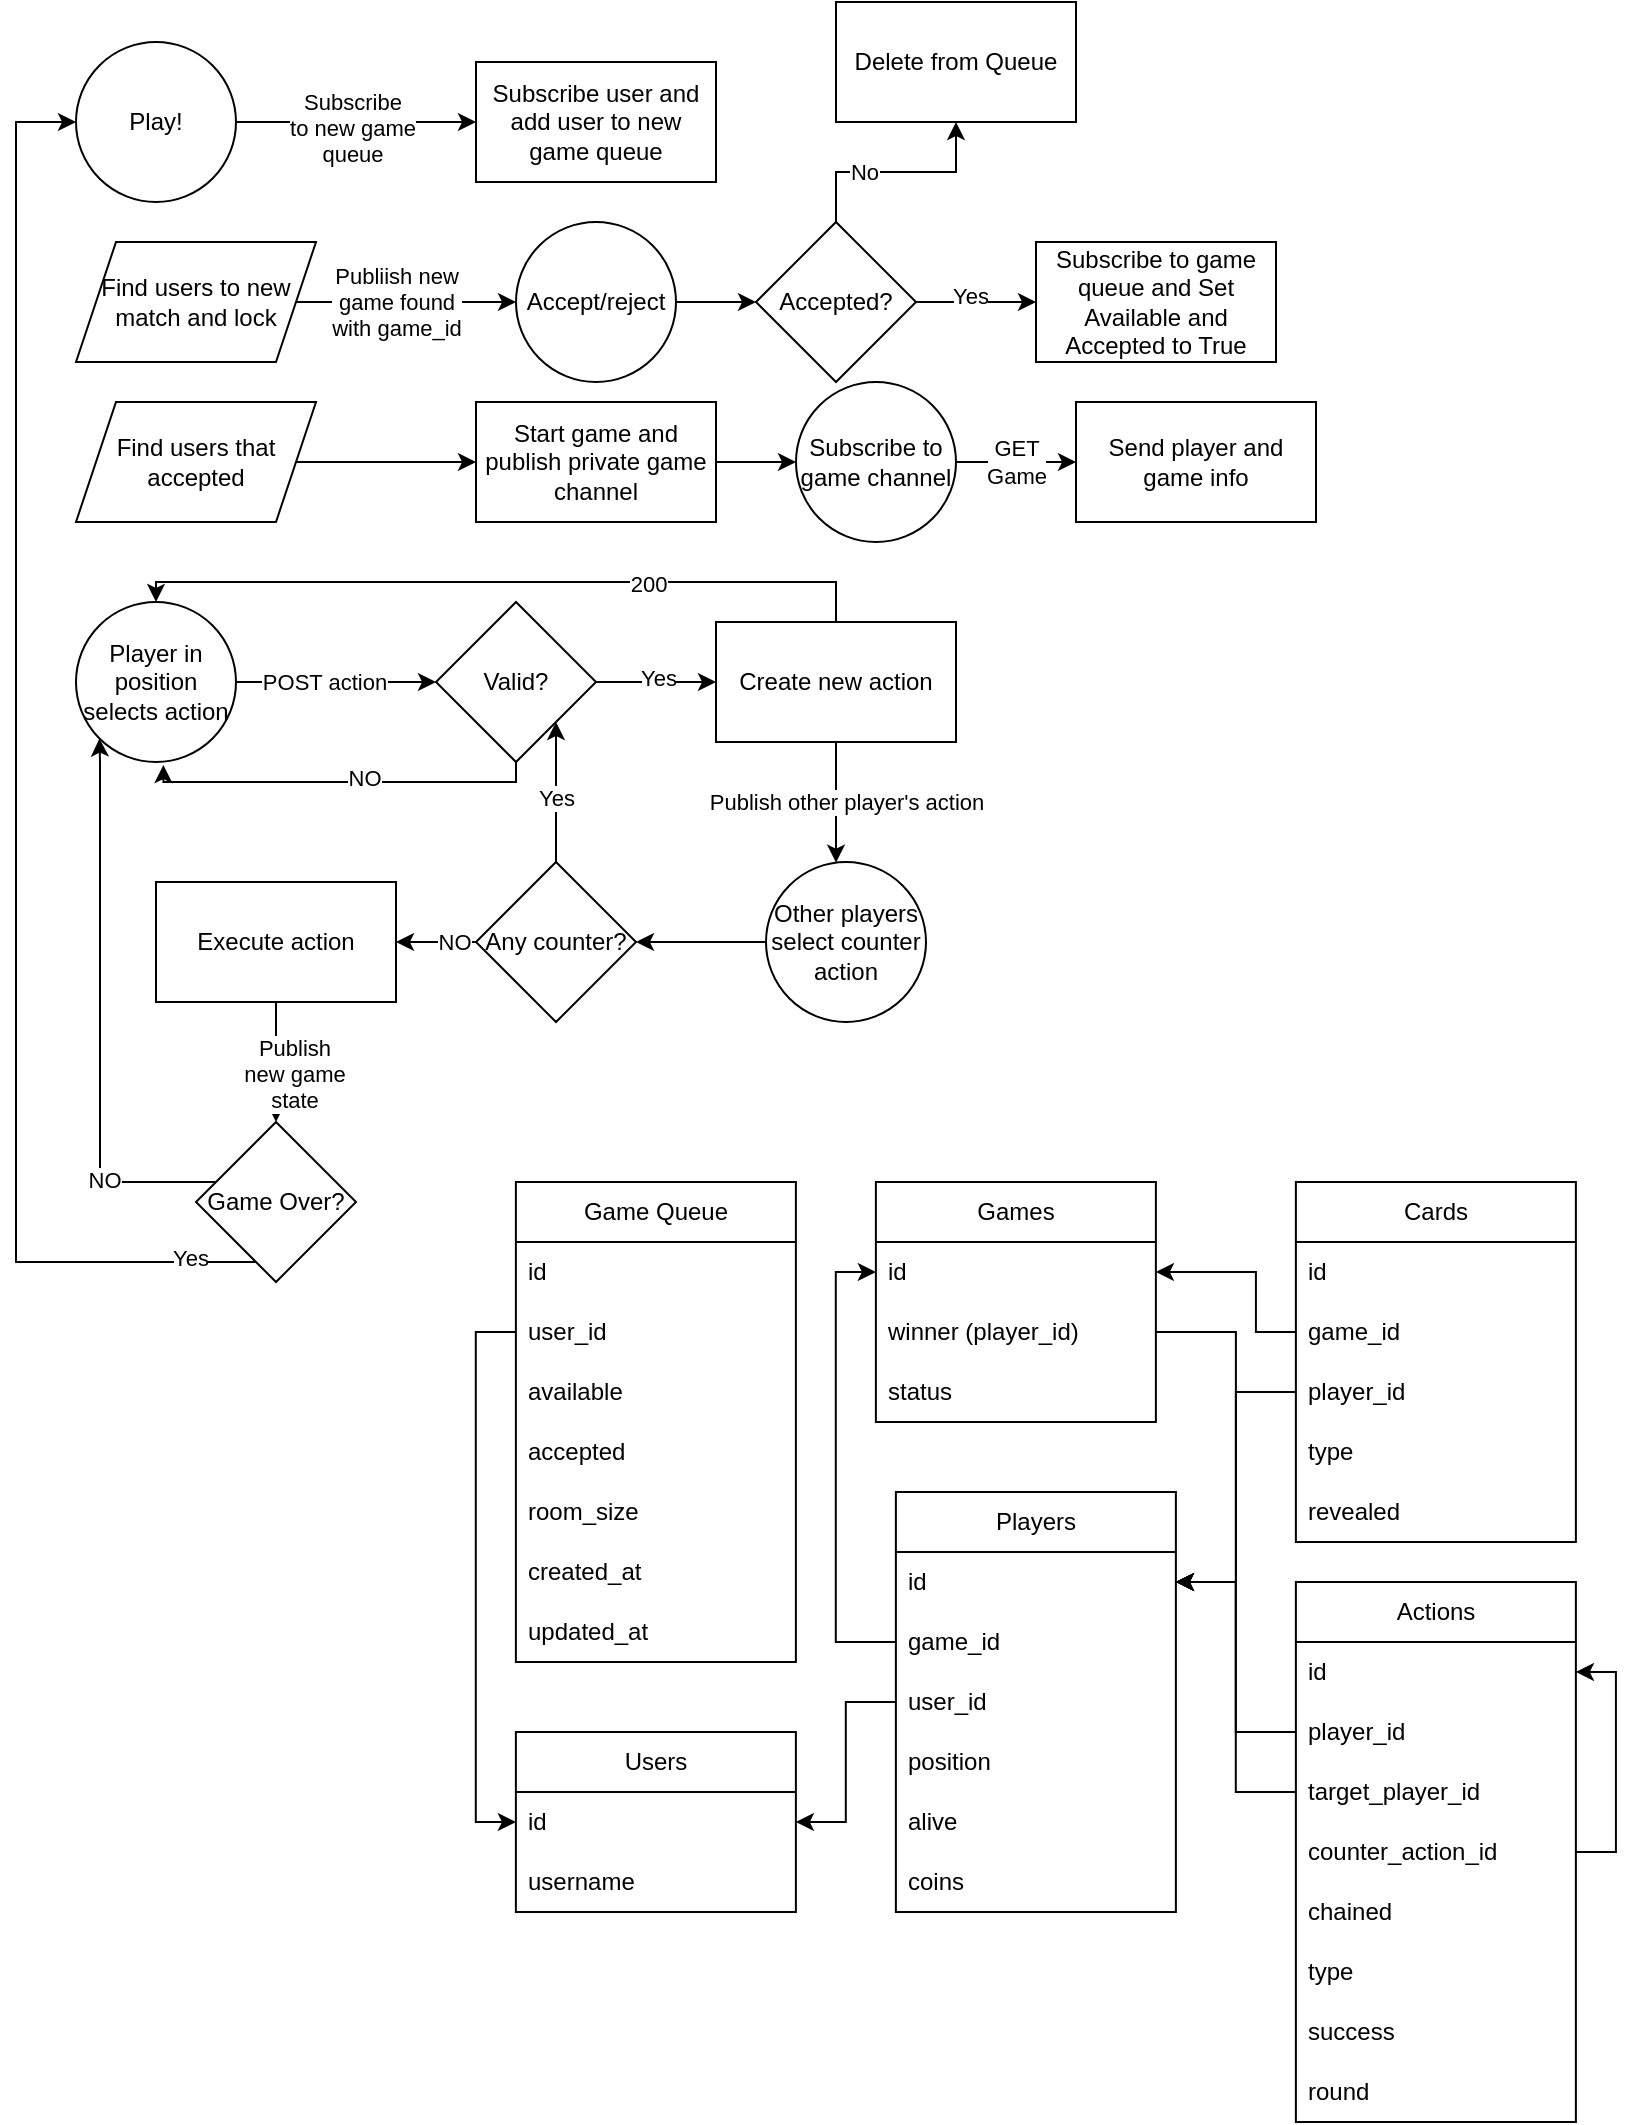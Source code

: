 <mxfile version="22.1.18" type="device">
  <diagram name="Page-1" id="fCN1hmd1idXeraV1BzVK">
    <mxGraphModel dx="989" dy="532" grid="1" gridSize="10" guides="1" tooltips="1" connect="1" arrows="1" fold="1" page="1" pageScale="1" pageWidth="850" pageHeight="1100" math="0" shadow="0">
      <root>
        <mxCell id="0" />
        <mxCell id="1" parent="0" />
        <mxCell id="EOnFB-ccV8KMYcNiq3IO-3" value="" style="edgeStyle=orthogonalEdgeStyle;rounded=0;orthogonalLoop=1;jettySize=auto;html=1;" edge="1" parent="1" source="EOnFB-ccV8KMYcNiq3IO-1" target="EOnFB-ccV8KMYcNiq3IO-2">
          <mxGeometry relative="1" as="geometry" />
        </mxCell>
        <mxCell id="EOnFB-ccV8KMYcNiq3IO-5" value="Subscribe&lt;br&gt;to new game&lt;br&gt;queue" style="edgeLabel;html=1;align=center;verticalAlign=middle;resizable=0;points=[];" vertex="1" connectable="0" parent="EOnFB-ccV8KMYcNiq3IO-3">
          <mxGeometry x="-0.033" y="-3" relative="1" as="geometry">
            <mxPoint as="offset" />
          </mxGeometry>
        </mxCell>
        <mxCell id="EOnFB-ccV8KMYcNiq3IO-1" value="Play!" style="ellipse;whiteSpace=wrap;html=1;aspect=fixed;" vertex="1" parent="1">
          <mxGeometry x="40" y="40" width="80" height="80" as="geometry" />
        </mxCell>
        <mxCell id="EOnFB-ccV8KMYcNiq3IO-2" value="Subscribe user and add user to new game queue" style="whiteSpace=wrap;html=1;" vertex="1" parent="1">
          <mxGeometry x="240" y="50" width="120" height="60" as="geometry" />
        </mxCell>
        <mxCell id="EOnFB-ccV8KMYcNiq3IO-69" value="" style="edgeStyle=orthogonalEdgeStyle;rounded=0;orthogonalLoop=1;jettySize=auto;html=1;" edge="1" parent="1" source="EOnFB-ccV8KMYcNiq3IO-6" target="EOnFB-ccV8KMYcNiq3IO-68">
          <mxGeometry relative="1" as="geometry" />
        </mxCell>
        <mxCell id="EOnFB-ccV8KMYcNiq3IO-70" value="Publiish new&lt;br&gt;game found&lt;br&gt;with game_id" style="edgeLabel;html=1;align=center;verticalAlign=middle;resizable=0;points=[];" vertex="1" connectable="0" parent="EOnFB-ccV8KMYcNiq3IO-69">
          <mxGeometry x="0.092" y="-1" relative="1" as="geometry">
            <mxPoint x="-10" y="-1" as="offset" />
          </mxGeometry>
        </mxCell>
        <mxCell id="EOnFB-ccV8KMYcNiq3IO-6" value="Find users to new match and lock" style="shape=parallelogram;perimeter=parallelogramPerimeter;whiteSpace=wrap;html=1;fixedSize=1;" vertex="1" parent="1">
          <mxGeometry x="40" y="140" width="120" height="60" as="geometry" />
        </mxCell>
        <mxCell id="EOnFB-ccV8KMYcNiq3IO-8" value="Users" style="swimlane;fontStyle=0;childLayout=stackLayout;horizontal=1;startSize=30;horizontalStack=0;resizeParent=1;resizeParentMax=0;resizeLast=0;collapsible=1;marginBottom=0;whiteSpace=wrap;html=1;" vertex="1" parent="1">
          <mxGeometry x="259.94" y="885" width="140" height="90" as="geometry" />
        </mxCell>
        <mxCell id="EOnFB-ccV8KMYcNiq3IO-9" value="id" style="text;strokeColor=none;fillColor=none;align=left;verticalAlign=middle;spacingLeft=4;spacingRight=4;overflow=hidden;points=[[0,0.5],[1,0.5]];portConstraint=eastwest;rotatable=0;whiteSpace=wrap;html=1;" vertex="1" parent="EOnFB-ccV8KMYcNiq3IO-8">
          <mxGeometry y="30" width="140" height="30" as="geometry" />
        </mxCell>
        <mxCell id="EOnFB-ccV8KMYcNiq3IO-10" value="username" style="text;strokeColor=none;fillColor=none;align=left;verticalAlign=middle;spacingLeft=4;spacingRight=4;overflow=hidden;points=[[0,0.5],[1,0.5]];portConstraint=eastwest;rotatable=0;whiteSpace=wrap;html=1;" vertex="1" parent="EOnFB-ccV8KMYcNiq3IO-8">
          <mxGeometry y="60" width="140" height="30" as="geometry" />
        </mxCell>
        <mxCell id="EOnFB-ccV8KMYcNiq3IO-14" value="Players" style="swimlane;fontStyle=0;childLayout=stackLayout;horizontal=1;startSize=30;horizontalStack=0;resizeParent=1;resizeParentMax=0;resizeLast=0;collapsible=1;marginBottom=0;whiteSpace=wrap;html=1;" vertex="1" parent="1">
          <mxGeometry x="449.94" y="765" width="140" height="210" as="geometry" />
        </mxCell>
        <mxCell id="EOnFB-ccV8KMYcNiq3IO-15" value="id" style="text;strokeColor=none;fillColor=none;align=left;verticalAlign=middle;spacingLeft=4;spacingRight=4;overflow=hidden;points=[[0,0.5],[1,0.5]];portConstraint=eastwest;rotatable=0;whiteSpace=wrap;html=1;" vertex="1" parent="EOnFB-ccV8KMYcNiq3IO-14">
          <mxGeometry y="30" width="140" height="30" as="geometry" />
        </mxCell>
        <mxCell id="EOnFB-ccV8KMYcNiq3IO-17" value="game_id" style="text;strokeColor=none;fillColor=none;align=left;verticalAlign=middle;spacingLeft=4;spacingRight=4;overflow=hidden;points=[[0,0.5],[1,0.5]];portConstraint=eastwest;rotatable=0;whiteSpace=wrap;html=1;" vertex="1" parent="EOnFB-ccV8KMYcNiq3IO-14">
          <mxGeometry y="60" width="140" height="30" as="geometry" />
        </mxCell>
        <mxCell id="EOnFB-ccV8KMYcNiq3IO-16" value="user_id" style="text;strokeColor=none;fillColor=none;align=left;verticalAlign=middle;spacingLeft=4;spacingRight=4;overflow=hidden;points=[[0,0.5],[1,0.5]];portConstraint=eastwest;rotatable=0;whiteSpace=wrap;html=1;" vertex="1" parent="EOnFB-ccV8KMYcNiq3IO-14">
          <mxGeometry y="90" width="140" height="30" as="geometry" />
        </mxCell>
        <mxCell id="EOnFB-ccV8KMYcNiq3IO-18" value="position" style="text;strokeColor=none;fillColor=none;align=left;verticalAlign=middle;spacingLeft=4;spacingRight=4;overflow=hidden;points=[[0,0.5],[1,0.5]];portConstraint=eastwest;rotatable=0;whiteSpace=wrap;html=1;" vertex="1" parent="EOnFB-ccV8KMYcNiq3IO-14">
          <mxGeometry y="120" width="140" height="30" as="geometry" />
        </mxCell>
        <mxCell id="EOnFB-ccV8KMYcNiq3IO-19" value="alive" style="text;strokeColor=none;fillColor=none;align=left;verticalAlign=middle;spacingLeft=4;spacingRight=4;overflow=hidden;points=[[0,0.5],[1,0.5]];portConstraint=eastwest;rotatable=0;whiteSpace=wrap;html=1;" vertex="1" parent="EOnFB-ccV8KMYcNiq3IO-14">
          <mxGeometry y="150" width="140" height="30" as="geometry" />
        </mxCell>
        <mxCell id="EOnFB-ccV8KMYcNiq3IO-20" value="coins" style="text;strokeColor=none;fillColor=none;align=left;verticalAlign=middle;spacingLeft=4;spacingRight=4;overflow=hidden;points=[[0,0.5],[1,0.5]];portConstraint=eastwest;rotatable=0;whiteSpace=wrap;html=1;" vertex="1" parent="EOnFB-ccV8KMYcNiq3IO-14">
          <mxGeometry y="180" width="140" height="30" as="geometry" />
        </mxCell>
        <mxCell id="EOnFB-ccV8KMYcNiq3IO-21" value="Games" style="swimlane;fontStyle=0;childLayout=stackLayout;horizontal=1;startSize=30;horizontalStack=0;resizeParent=1;resizeParentMax=0;resizeLast=0;collapsible=1;marginBottom=0;whiteSpace=wrap;html=1;" vertex="1" parent="1">
          <mxGeometry x="439.94" y="610" width="140" height="120" as="geometry" />
        </mxCell>
        <mxCell id="EOnFB-ccV8KMYcNiq3IO-22" value="id" style="text;strokeColor=none;fillColor=none;align=left;verticalAlign=middle;spacingLeft=4;spacingRight=4;overflow=hidden;points=[[0,0.5],[1,0.5]];portConstraint=eastwest;rotatable=0;whiteSpace=wrap;html=1;" vertex="1" parent="EOnFB-ccV8KMYcNiq3IO-21">
          <mxGeometry y="30" width="140" height="30" as="geometry" />
        </mxCell>
        <mxCell id="EOnFB-ccV8KMYcNiq3IO-23" value="winner (player_id)" style="text;strokeColor=none;fillColor=none;align=left;verticalAlign=middle;spacingLeft=4;spacingRight=4;overflow=hidden;points=[[0,0.5],[1,0.5]];portConstraint=eastwest;rotatable=0;whiteSpace=wrap;html=1;" vertex="1" parent="EOnFB-ccV8KMYcNiq3IO-21">
          <mxGeometry y="60" width="140" height="30" as="geometry" />
        </mxCell>
        <mxCell id="EOnFB-ccV8KMYcNiq3IO-24" value="status" style="text;strokeColor=none;fillColor=none;align=left;verticalAlign=middle;spacingLeft=4;spacingRight=4;overflow=hidden;points=[[0,0.5],[1,0.5]];portConstraint=eastwest;rotatable=0;whiteSpace=wrap;html=1;" vertex="1" parent="EOnFB-ccV8KMYcNiq3IO-21">
          <mxGeometry y="90" width="140" height="30" as="geometry" />
        </mxCell>
        <mxCell id="EOnFB-ccV8KMYcNiq3IO-29" value="Cards" style="swimlane;fontStyle=0;childLayout=stackLayout;horizontal=1;startSize=30;horizontalStack=0;resizeParent=1;resizeParentMax=0;resizeLast=0;collapsible=1;marginBottom=0;whiteSpace=wrap;html=1;" vertex="1" parent="1">
          <mxGeometry x="649.94" y="610" width="140" height="180" as="geometry" />
        </mxCell>
        <mxCell id="EOnFB-ccV8KMYcNiq3IO-30" value="id" style="text;strokeColor=none;fillColor=none;align=left;verticalAlign=middle;spacingLeft=4;spacingRight=4;overflow=hidden;points=[[0,0.5],[1,0.5]];portConstraint=eastwest;rotatable=0;whiteSpace=wrap;html=1;" vertex="1" parent="EOnFB-ccV8KMYcNiq3IO-29">
          <mxGeometry y="30" width="140" height="30" as="geometry" />
        </mxCell>
        <mxCell id="EOnFB-ccV8KMYcNiq3IO-31" value="game_id" style="text;strokeColor=none;fillColor=none;align=left;verticalAlign=middle;spacingLeft=4;spacingRight=4;overflow=hidden;points=[[0,0.5],[1,0.5]];portConstraint=eastwest;rotatable=0;whiteSpace=wrap;html=1;" vertex="1" parent="EOnFB-ccV8KMYcNiq3IO-29">
          <mxGeometry y="60" width="140" height="30" as="geometry" />
        </mxCell>
        <mxCell id="EOnFB-ccV8KMYcNiq3IO-32" value="player_id" style="text;strokeColor=none;fillColor=none;align=left;verticalAlign=middle;spacingLeft=4;spacingRight=4;overflow=hidden;points=[[0,0.5],[1,0.5]];portConstraint=eastwest;rotatable=0;whiteSpace=wrap;html=1;" vertex="1" parent="EOnFB-ccV8KMYcNiq3IO-29">
          <mxGeometry y="90" width="140" height="30" as="geometry" />
        </mxCell>
        <mxCell id="EOnFB-ccV8KMYcNiq3IO-33" value="type" style="text;strokeColor=none;fillColor=none;align=left;verticalAlign=middle;spacingLeft=4;spacingRight=4;overflow=hidden;points=[[0,0.5],[1,0.5]];portConstraint=eastwest;rotatable=0;whiteSpace=wrap;html=1;" vertex="1" parent="EOnFB-ccV8KMYcNiq3IO-29">
          <mxGeometry y="120" width="140" height="30" as="geometry" />
        </mxCell>
        <mxCell id="EOnFB-ccV8KMYcNiq3IO-34" value="revealed" style="text;strokeColor=none;fillColor=none;align=left;verticalAlign=middle;spacingLeft=4;spacingRight=4;overflow=hidden;points=[[0,0.5],[1,0.5]];portConstraint=eastwest;rotatable=0;whiteSpace=wrap;html=1;" vertex="1" parent="EOnFB-ccV8KMYcNiq3IO-29">
          <mxGeometry y="150" width="140" height="30" as="geometry" />
        </mxCell>
        <mxCell id="EOnFB-ccV8KMYcNiq3IO-39" value="Actions" style="swimlane;fontStyle=0;childLayout=stackLayout;horizontal=1;startSize=30;horizontalStack=0;resizeParent=1;resizeParentMax=0;resizeLast=0;collapsible=1;marginBottom=0;whiteSpace=wrap;html=1;" vertex="1" parent="1">
          <mxGeometry x="649.94" y="810" width="140" height="270" as="geometry" />
        </mxCell>
        <mxCell id="EOnFB-ccV8KMYcNiq3IO-40" value="id" style="text;strokeColor=none;fillColor=none;align=left;verticalAlign=middle;spacingLeft=4;spacingRight=4;overflow=hidden;points=[[0,0.5],[1,0.5]];portConstraint=eastwest;rotatable=0;whiteSpace=wrap;html=1;" vertex="1" parent="EOnFB-ccV8KMYcNiq3IO-39">
          <mxGeometry y="30" width="140" height="30" as="geometry" />
        </mxCell>
        <mxCell id="EOnFB-ccV8KMYcNiq3IO-41" value="player_id" style="text;strokeColor=none;fillColor=none;align=left;verticalAlign=middle;spacingLeft=4;spacingRight=4;overflow=hidden;points=[[0,0.5],[1,0.5]];portConstraint=eastwest;rotatable=0;whiteSpace=wrap;html=1;" vertex="1" parent="EOnFB-ccV8KMYcNiq3IO-39">
          <mxGeometry y="60" width="140" height="30" as="geometry" />
        </mxCell>
        <mxCell id="EOnFB-ccV8KMYcNiq3IO-42" value="target_player_id" style="text;strokeColor=none;fillColor=none;align=left;verticalAlign=middle;spacingLeft=4;spacingRight=4;overflow=hidden;points=[[0,0.5],[1,0.5]];portConstraint=eastwest;rotatable=0;whiteSpace=wrap;html=1;" vertex="1" parent="EOnFB-ccV8KMYcNiq3IO-39">
          <mxGeometry y="90" width="140" height="30" as="geometry" />
        </mxCell>
        <mxCell id="EOnFB-ccV8KMYcNiq3IO-110" value="counter_action_id" style="text;strokeColor=none;fillColor=none;align=left;verticalAlign=middle;spacingLeft=4;spacingRight=4;overflow=hidden;points=[[0,0.5],[1,0.5]];portConstraint=eastwest;rotatable=0;whiteSpace=wrap;html=1;" vertex="1" parent="EOnFB-ccV8KMYcNiq3IO-39">
          <mxGeometry y="120" width="140" height="30" as="geometry" />
        </mxCell>
        <mxCell id="EOnFB-ccV8KMYcNiq3IO-109" style="edgeStyle=orthogonalEdgeStyle;rounded=0;orthogonalLoop=1;jettySize=auto;html=1;entryX=1;entryY=0.5;entryDx=0;entryDy=0;exitX=1;exitY=0.5;exitDx=0;exitDy=0;" edge="1" parent="EOnFB-ccV8KMYcNiq3IO-39" source="EOnFB-ccV8KMYcNiq3IO-110" target="EOnFB-ccV8KMYcNiq3IO-40">
          <mxGeometry relative="1" as="geometry">
            <Array as="points">
              <mxPoint x="160" y="135" />
              <mxPoint x="160" y="45" />
            </Array>
          </mxGeometry>
        </mxCell>
        <mxCell id="EOnFB-ccV8KMYcNiq3IO-108" value="chained" style="text;strokeColor=none;fillColor=none;align=left;verticalAlign=middle;spacingLeft=4;spacingRight=4;overflow=hidden;points=[[0,0.5],[1,0.5]];portConstraint=eastwest;rotatable=0;whiteSpace=wrap;html=1;" vertex="1" parent="EOnFB-ccV8KMYcNiq3IO-39">
          <mxGeometry y="150" width="140" height="30" as="geometry" />
        </mxCell>
        <mxCell id="EOnFB-ccV8KMYcNiq3IO-43" value="type" style="text;strokeColor=none;fillColor=none;align=left;verticalAlign=middle;spacingLeft=4;spacingRight=4;overflow=hidden;points=[[0,0.5],[1,0.5]];portConstraint=eastwest;rotatable=0;whiteSpace=wrap;html=1;" vertex="1" parent="EOnFB-ccV8KMYcNiq3IO-39">
          <mxGeometry y="180" width="140" height="30" as="geometry" />
        </mxCell>
        <mxCell id="EOnFB-ccV8KMYcNiq3IO-44" value="success" style="text;strokeColor=none;fillColor=none;align=left;verticalAlign=middle;spacingLeft=4;spacingRight=4;overflow=hidden;points=[[0,0.5],[1,0.5]];portConstraint=eastwest;rotatable=0;whiteSpace=wrap;html=1;" vertex="1" parent="EOnFB-ccV8KMYcNiq3IO-39">
          <mxGeometry y="210" width="140" height="30" as="geometry" />
        </mxCell>
        <mxCell id="EOnFB-ccV8KMYcNiq3IO-140" value="round" style="text;strokeColor=none;fillColor=none;align=left;verticalAlign=middle;spacingLeft=4;spacingRight=4;overflow=hidden;points=[[0,0.5],[1,0.5]];portConstraint=eastwest;rotatable=0;whiteSpace=wrap;html=1;" vertex="1" parent="EOnFB-ccV8KMYcNiq3IO-39">
          <mxGeometry y="240" width="140" height="30" as="geometry" />
        </mxCell>
        <mxCell id="EOnFB-ccV8KMYcNiq3IO-47" style="edgeStyle=orthogonalEdgeStyle;rounded=0;orthogonalLoop=1;jettySize=auto;html=1;entryX=1;entryY=0.5;entryDx=0;entryDy=0;exitX=0;exitY=0.5;exitDx=0;exitDy=0;" edge="1" parent="1" source="EOnFB-ccV8KMYcNiq3IO-31" target="EOnFB-ccV8KMYcNiq3IO-22">
          <mxGeometry relative="1" as="geometry">
            <Array as="points">
              <mxPoint x="629.94" y="685" />
              <mxPoint x="629.94" y="655" />
            </Array>
          </mxGeometry>
        </mxCell>
        <mxCell id="EOnFB-ccV8KMYcNiq3IO-48" style="edgeStyle=orthogonalEdgeStyle;rounded=0;orthogonalLoop=1;jettySize=auto;html=1;entryX=1;entryY=0.5;entryDx=0;entryDy=0;" edge="1" parent="1" source="EOnFB-ccV8KMYcNiq3IO-16" target="EOnFB-ccV8KMYcNiq3IO-9">
          <mxGeometry relative="1" as="geometry" />
        </mxCell>
        <mxCell id="EOnFB-ccV8KMYcNiq3IO-52" style="edgeStyle=orthogonalEdgeStyle;rounded=0;orthogonalLoop=1;jettySize=auto;html=1;entryX=1;entryY=0.5;entryDx=0;entryDy=0;" edge="1" parent="1" source="EOnFB-ccV8KMYcNiq3IO-23" target="EOnFB-ccV8KMYcNiq3IO-15">
          <mxGeometry relative="1" as="geometry">
            <Array as="points">
              <mxPoint x="619.94" y="685" />
              <mxPoint x="619.94" y="810" />
            </Array>
          </mxGeometry>
        </mxCell>
        <mxCell id="EOnFB-ccV8KMYcNiq3IO-53" style="edgeStyle=orthogonalEdgeStyle;rounded=0;orthogonalLoop=1;jettySize=auto;html=1;entryX=1;entryY=0.5;entryDx=0;entryDy=0;" edge="1" parent="1" source="EOnFB-ccV8KMYcNiq3IO-32" target="EOnFB-ccV8KMYcNiq3IO-15">
          <mxGeometry relative="1" as="geometry">
            <Array as="points">
              <mxPoint x="619.94" y="715" />
              <mxPoint x="619.94" y="810" />
            </Array>
          </mxGeometry>
        </mxCell>
        <mxCell id="EOnFB-ccV8KMYcNiq3IO-54" style="edgeStyle=orthogonalEdgeStyle;rounded=0;orthogonalLoop=1;jettySize=auto;html=1;entryX=1;entryY=0.5;entryDx=0;entryDy=0;" edge="1" parent="1" source="EOnFB-ccV8KMYcNiq3IO-41" target="EOnFB-ccV8KMYcNiq3IO-15">
          <mxGeometry relative="1" as="geometry" />
        </mxCell>
        <mxCell id="EOnFB-ccV8KMYcNiq3IO-55" style="edgeStyle=orthogonalEdgeStyle;rounded=0;orthogonalLoop=1;jettySize=auto;html=1;entryX=1;entryY=0.5;entryDx=0;entryDy=0;" edge="1" parent="1" source="EOnFB-ccV8KMYcNiq3IO-42" target="EOnFB-ccV8KMYcNiq3IO-15">
          <mxGeometry relative="1" as="geometry" />
        </mxCell>
        <mxCell id="EOnFB-ccV8KMYcNiq3IO-56" style="edgeStyle=orthogonalEdgeStyle;rounded=0;orthogonalLoop=1;jettySize=auto;html=1;entryX=0;entryY=0.5;entryDx=0;entryDy=0;" edge="1" parent="1" source="EOnFB-ccV8KMYcNiq3IO-17" target="EOnFB-ccV8KMYcNiq3IO-22">
          <mxGeometry relative="1" as="geometry" />
        </mxCell>
        <mxCell id="EOnFB-ccV8KMYcNiq3IO-57" value="Game Queue" style="swimlane;fontStyle=0;childLayout=stackLayout;horizontal=1;startSize=30;horizontalStack=0;resizeParent=1;resizeParentMax=0;resizeLast=0;collapsible=1;marginBottom=0;whiteSpace=wrap;html=1;" vertex="1" parent="1">
          <mxGeometry x="259.94" y="610" width="140" height="240" as="geometry" />
        </mxCell>
        <mxCell id="EOnFB-ccV8KMYcNiq3IO-58" value="id" style="text;strokeColor=none;fillColor=none;align=left;verticalAlign=middle;spacingLeft=4;spacingRight=4;overflow=hidden;points=[[0,0.5],[1,0.5]];portConstraint=eastwest;rotatable=0;whiteSpace=wrap;html=1;" vertex="1" parent="EOnFB-ccV8KMYcNiq3IO-57">
          <mxGeometry y="30" width="140" height="30" as="geometry" />
        </mxCell>
        <mxCell id="EOnFB-ccV8KMYcNiq3IO-59" value="user_id" style="text;strokeColor=none;fillColor=none;align=left;verticalAlign=middle;spacingLeft=4;spacingRight=4;overflow=hidden;points=[[0,0.5],[1,0.5]];portConstraint=eastwest;rotatable=0;whiteSpace=wrap;html=1;" vertex="1" parent="EOnFB-ccV8KMYcNiq3IO-57">
          <mxGeometry y="60" width="140" height="30" as="geometry" />
        </mxCell>
        <mxCell id="EOnFB-ccV8KMYcNiq3IO-61" value="available" style="text;strokeColor=none;fillColor=none;align=left;verticalAlign=middle;spacingLeft=4;spacingRight=4;overflow=hidden;points=[[0,0.5],[1,0.5]];portConstraint=eastwest;rotatable=0;whiteSpace=wrap;html=1;" vertex="1" parent="EOnFB-ccV8KMYcNiq3IO-57">
          <mxGeometry y="90" width="140" height="30" as="geometry" />
        </mxCell>
        <mxCell id="EOnFB-ccV8KMYcNiq3IO-62" value="accepted" style="text;strokeColor=none;fillColor=none;align=left;verticalAlign=middle;spacingLeft=4;spacingRight=4;overflow=hidden;points=[[0,0.5],[1,0.5]];portConstraint=eastwest;rotatable=0;whiteSpace=wrap;html=1;" vertex="1" parent="EOnFB-ccV8KMYcNiq3IO-57">
          <mxGeometry y="120" width="140" height="30" as="geometry" />
        </mxCell>
        <mxCell id="EOnFB-ccV8KMYcNiq3IO-64" value="room_size" style="text;strokeColor=none;fillColor=none;align=left;verticalAlign=middle;spacingLeft=4;spacingRight=4;overflow=hidden;points=[[0,0.5],[1,0.5]];portConstraint=eastwest;rotatable=0;whiteSpace=wrap;html=1;" vertex="1" parent="EOnFB-ccV8KMYcNiq3IO-57">
          <mxGeometry y="150" width="140" height="30" as="geometry" />
        </mxCell>
        <mxCell id="EOnFB-ccV8KMYcNiq3IO-65" value="created_at" style="text;strokeColor=none;fillColor=none;align=left;verticalAlign=middle;spacingLeft=4;spacingRight=4;overflow=hidden;points=[[0,0.5],[1,0.5]];portConstraint=eastwest;rotatable=0;whiteSpace=wrap;html=1;" vertex="1" parent="EOnFB-ccV8KMYcNiq3IO-57">
          <mxGeometry y="180" width="140" height="30" as="geometry" />
        </mxCell>
        <mxCell id="EOnFB-ccV8KMYcNiq3IO-60" value="updated_at" style="text;strokeColor=none;fillColor=none;align=left;verticalAlign=middle;spacingLeft=4;spacingRight=4;overflow=hidden;points=[[0,0.5],[1,0.5]];portConstraint=eastwest;rotatable=0;whiteSpace=wrap;html=1;" vertex="1" parent="EOnFB-ccV8KMYcNiq3IO-57">
          <mxGeometry y="210" width="140" height="30" as="geometry" />
        </mxCell>
        <mxCell id="EOnFB-ccV8KMYcNiq3IO-67" style="edgeStyle=orthogonalEdgeStyle;rounded=0;orthogonalLoop=1;jettySize=auto;html=1;entryX=0;entryY=0.5;entryDx=0;entryDy=0;" edge="1" parent="1" source="EOnFB-ccV8KMYcNiq3IO-59" target="EOnFB-ccV8KMYcNiq3IO-9">
          <mxGeometry relative="1" as="geometry" />
        </mxCell>
        <mxCell id="EOnFB-ccV8KMYcNiq3IO-76" value="" style="edgeStyle=orthogonalEdgeStyle;rounded=0;orthogonalLoop=1;jettySize=auto;html=1;" edge="1" parent="1" source="EOnFB-ccV8KMYcNiq3IO-68" target="EOnFB-ccV8KMYcNiq3IO-75">
          <mxGeometry relative="1" as="geometry" />
        </mxCell>
        <mxCell id="EOnFB-ccV8KMYcNiq3IO-68" value="Accept/reject" style="ellipse;whiteSpace=wrap;html=1;" vertex="1" parent="1">
          <mxGeometry x="260" y="130" width="80" height="80" as="geometry" />
        </mxCell>
        <mxCell id="EOnFB-ccV8KMYcNiq3IO-78" value="" style="edgeStyle=orthogonalEdgeStyle;rounded=0;orthogonalLoop=1;jettySize=auto;html=1;" edge="1" parent="1" source="EOnFB-ccV8KMYcNiq3IO-75" target="EOnFB-ccV8KMYcNiq3IO-77">
          <mxGeometry relative="1" as="geometry" />
        </mxCell>
        <mxCell id="EOnFB-ccV8KMYcNiq3IO-79" value="Yes" style="edgeLabel;html=1;align=center;verticalAlign=middle;resizable=0;points=[];" vertex="1" connectable="0" parent="EOnFB-ccV8KMYcNiq3IO-78">
          <mxGeometry x="-0.1" y="3" relative="1" as="geometry">
            <mxPoint as="offset" />
          </mxGeometry>
        </mxCell>
        <mxCell id="EOnFB-ccV8KMYcNiq3IO-81" value="" style="edgeStyle=orthogonalEdgeStyle;rounded=0;orthogonalLoop=1;jettySize=auto;html=1;" edge="1" parent="1" source="EOnFB-ccV8KMYcNiq3IO-75" target="EOnFB-ccV8KMYcNiq3IO-80">
          <mxGeometry relative="1" as="geometry" />
        </mxCell>
        <mxCell id="EOnFB-ccV8KMYcNiq3IO-82" value="No" style="edgeLabel;html=1;align=center;verticalAlign=middle;resizable=0;points=[];" vertex="1" connectable="0" parent="EOnFB-ccV8KMYcNiq3IO-81">
          <mxGeometry x="-0.3" relative="1" as="geometry">
            <mxPoint as="offset" />
          </mxGeometry>
        </mxCell>
        <mxCell id="EOnFB-ccV8KMYcNiq3IO-75" value="Accepted?" style="rhombus;whiteSpace=wrap;html=1;" vertex="1" parent="1">
          <mxGeometry x="380" y="130" width="80" height="80" as="geometry" />
        </mxCell>
        <mxCell id="EOnFB-ccV8KMYcNiq3IO-77" value="Subscribe to game queue and Set Available and Accepted to True" style="whiteSpace=wrap;html=1;" vertex="1" parent="1">
          <mxGeometry x="520" y="140" width="120" height="60" as="geometry" />
        </mxCell>
        <mxCell id="EOnFB-ccV8KMYcNiq3IO-80" value="Delete from Queue" style="whiteSpace=wrap;html=1;" vertex="1" parent="1">
          <mxGeometry x="420" y="20" width="120" height="60" as="geometry" />
        </mxCell>
        <mxCell id="EOnFB-ccV8KMYcNiq3IO-87" value="" style="edgeStyle=orthogonalEdgeStyle;rounded=0;orthogonalLoop=1;jettySize=auto;html=1;" edge="1" parent="1" source="EOnFB-ccV8KMYcNiq3IO-83" target="EOnFB-ccV8KMYcNiq3IO-86">
          <mxGeometry relative="1" as="geometry" />
        </mxCell>
        <mxCell id="EOnFB-ccV8KMYcNiq3IO-83" value="Find users that accepted" style="shape=parallelogram;perimeter=parallelogramPerimeter;whiteSpace=wrap;html=1;fixedSize=1;" vertex="1" parent="1">
          <mxGeometry x="40" y="220" width="120" height="60" as="geometry" />
        </mxCell>
        <mxCell id="EOnFB-ccV8KMYcNiq3IO-89" value="" style="edgeStyle=orthogonalEdgeStyle;rounded=0;orthogonalLoop=1;jettySize=auto;html=1;" edge="1" parent="1" source="EOnFB-ccV8KMYcNiq3IO-86" target="EOnFB-ccV8KMYcNiq3IO-88">
          <mxGeometry relative="1" as="geometry" />
        </mxCell>
        <mxCell id="EOnFB-ccV8KMYcNiq3IO-86" value="Start game and publish private game channel" style="whiteSpace=wrap;html=1;" vertex="1" parent="1">
          <mxGeometry x="240" y="220" width="120" height="60" as="geometry" />
        </mxCell>
        <mxCell id="EOnFB-ccV8KMYcNiq3IO-91" value="GET&lt;br&gt;Game" style="edgeStyle=orthogonalEdgeStyle;rounded=0;orthogonalLoop=1;jettySize=auto;html=1;" edge="1" parent="1" source="EOnFB-ccV8KMYcNiq3IO-88" target="EOnFB-ccV8KMYcNiq3IO-90">
          <mxGeometry relative="1" as="geometry" />
        </mxCell>
        <mxCell id="EOnFB-ccV8KMYcNiq3IO-88" value="Subscribe to game channel" style="ellipse;whiteSpace=wrap;html=1;" vertex="1" parent="1">
          <mxGeometry x="400" y="210" width="80" height="80" as="geometry" />
        </mxCell>
        <mxCell id="EOnFB-ccV8KMYcNiq3IO-90" value="Send player and game info" style="whiteSpace=wrap;html=1;" vertex="1" parent="1">
          <mxGeometry x="540" y="220" width="120" height="60" as="geometry" />
        </mxCell>
        <mxCell id="EOnFB-ccV8KMYcNiq3IO-94" value="" style="edgeStyle=orthogonalEdgeStyle;rounded=0;orthogonalLoop=1;jettySize=auto;html=1;" edge="1" parent="1" source="EOnFB-ccV8KMYcNiq3IO-92">
          <mxGeometry relative="1" as="geometry">
            <mxPoint x="220" y="360" as="targetPoint" />
          </mxGeometry>
        </mxCell>
        <mxCell id="EOnFB-ccV8KMYcNiq3IO-95" value="POST action" style="edgeLabel;html=1;align=center;verticalAlign=middle;resizable=0;points=[];" vertex="1" connectable="0" parent="EOnFB-ccV8KMYcNiq3IO-94">
          <mxGeometry x="-0.367" y="1" relative="1" as="geometry">
            <mxPoint x="12" y="1" as="offset" />
          </mxGeometry>
        </mxCell>
        <mxCell id="EOnFB-ccV8KMYcNiq3IO-92" value="Player in position selects action" style="ellipse;whiteSpace=wrap;html=1;" vertex="1" parent="1">
          <mxGeometry x="40" y="320" width="80" height="80" as="geometry" />
        </mxCell>
        <mxCell id="EOnFB-ccV8KMYcNiq3IO-101" value="" style="edgeStyle=orthogonalEdgeStyle;rounded=0;orthogonalLoop=1;jettySize=auto;html=1;" edge="1" parent="1" source="EOnFB-ccV8KMYcNiq3IO-97" target="EOnFB-ccV8KMYcNiq3IO-100">
          <mxGeometry relative="1" as="geometry" />
        </mxCell>
        <mxCell id="EOnFB-ccV8KMYcNiq3IO-102" value="Yes" style="edgeLabel;html=1;align=center;verticalAlign=middle;resizable=0;points=[];" vertex="1" connectable="0" parent="EOnFB-ccV8KMYcNiq3IO-101">
          <mxGeometry x="0.011" y="2" relative="1" as="geometry">
            <mxPoint as="offset" />
          </mxGeometry>
        </mxCell>
        <mxCell id="EOnFB-ccV8KMYcNiq3IO-97" value="Valid?" style="rhombus;whiteSpace=wrap;html=1;" vertex="1" parent="1">
          <mxGeometry x="220" y="320" width="80" height="80" as="geometry" />
        </mxCell>
        <mxCell id="EOnFB-ccV8KMYcNiq3IO-98" style="edgeStyle=orthogonalEdgeStyle;rounded=0;orthogonalLoop=1;jettySize=auto;html=1;entryX=0.546;entryY=1.019;entryDx=0;entryDy=0;entryPerimeter=0;" edge="1" parent="1" source="EOnFB-ccV8KMYcNiq3IO-97" target="EOnFB-ccV8KMYcNiq3IO-92">
          <mxGeometry relative="1" as="geometry">
            <Array as="points">
              <mxPoint x="260" y="410" />
              <mxPoint x="84" y="410" />
            </Array>
          </mxGeometry>
        </mxCell>
        <mxCell id="EOnFB-ccV8KMYcNiq3IO-99" value="NO" style="edgeLabel;html=1;align=center;verticalAlign=middle;resizable=0;points=[];" vertex="1" connectable="0" parent="EOnFB-ccV8KMYcNiq3IO-98">
          <mxGeometry x="-0.114" y="-2" relative="1" as="geometry">
            <mxPoint as="offset" />
          </mxGeometry>
        </mxCell>
        <mxCell id="EOnFB-ccV8KMYcNiq3IO-106" style="edgeStyle=orthogonalEdgeStyle;rounded=0;orthogonalLoop=1;jettySize=auto;html=1;" edge="1" parent="1" source="EOnFB-ccV8KMYcNiq3IO-100" target="EOnFB-ccV8KMYcNiq3IO-103">
          <mxGeometry relative="1" as="geometry">
            <Array as="points">
              <mxPoint x="430" y="450" />
              <mxPoint x="430" y="450" />
            </Array>
          </mxGeometry>
        </mxCell>
        <mxCell id="EOnFB-ccV8KMYcNiq3IO-107" value="Publish other player&#39;s action" style="edgeLabel;html=1;align=center;verticalAlign=middle;resizable=0;points=[];" vertex="1" connectable="0" parent="EOnFB-ccV8KMYcNiq3IO-106">
          <mxGeometry x="-0.43" y="1" relative="1" as="geometry">
            <mxPoint x="4" y="13" as="offset" />
          </mxGeometry>
        </mxCell>
        <mxCell id="EOnFB-ccV8KMYcNiq3IO-100" value="Create new action" style="whiteSpace=wrap;html=1;" vertex="1" parent="1">
          <mxGeometry x="360" y="330" width="120" height="60" as="geometry" />
        </mxCell>
        <mxCell id="EOnFB-ccV8KMYcNiq3IO-113" value="" style="edgeStyle=orthogonalEdgeStyle;rounded=0;orthogonalLoop=1;jettySize=auto;html=1;" edge="1" parent="1" source="EOnFB-ccV8KMYcNiq3IO-103" target="EOnFB-ccV8KMYcNiq3IO-112">
          <mxGeometry relative="1" as="geometry" />
        </mxCell>
        <mxCell id="EOnFB-ccV8KMYcNiq3IO-103" value="Other players select counter action" style="ellipse;whiteSpace=wrap;html=1;" vertex="1" parent="1">
          <mxGeometry x="385" y="450" width="80" height="80" as="geometry" />
        </mxCell>
        <mxCell id="EOnFB-ccV8KMYcNiq3IO-104" style="edgeStyle=orthogonalEdgeStyle;rounded=0;orthogonalLoop=1;jettySize=auto;html=1;entryX=0.5;entryY=0;entryDx=0;entryDy=0;" edge="1" parent="1" source="EOnFB-ccV8KMYcNiq3IO-100" target="EOnFB-ccV8KMYcNiq3IO-92">
          <mxGeometry relative="1" as="geometry">
            <Array as="points">
              <mxPoint x="420" y="310" />
              <mxPoint x="80" y="310" />
            </Array>
          </mxGeometry>
        </mxCell>
        <mxCell id="EOnFB-ccV8KMYcNiq3IO-105" value="200" style="edgeLabel;html=1;align=center;verticalAlign=middle;resizable=0;points=[];" vertex="1" connectable="0" parent="EOnFB-ccV8KMYcNiq3IO-104">
          <mxGeometry x="-0.332" y="1" relative="1" as="geometry">
            <mxPoint x="9" as="offset" />
          </mxGeometry>
        </mxCell>
        <mxCell id="EOnFB-ccV8KMYcNiq3IO-115" value="" style="edgeStyle=orthogonalEdgeStyle;rounded=0;orthogonalLoop=1;jettySize=auto;html=1;" edge="1" parent="1" source="EOnFB-ccV8KMYcNiq3IO-112" target="EOnFB-ccV8KMYcNiq3IO-114">
          <mxGeometry relative="1" as="geometry" />
        </mxCell>
        <mxCell id="EOnFB-ccV8KMYcNiq3IO-116" value="NO" style="edgeLabel;html=1;align=center;verticalAlign=middle;resizable=0;points=[];" vertex="1" connectable="0" parent="EOnFB-ccV8KMYcNiq3IO-115">
          <mxGeometry x="-0.424" relative="1" as="geometry">
            <mxPoint as="offset" />
          </mxGeometry>
        </mxCell>
        <mxCell id="EOnFB-ccV8KMYcNiq3IO-126" value="" style="edgeStyle=orthogonalEdgeStyle;rounded=0;orthogonalLoop=1;jettySize=auto;html=1;entryX=1;entryY=1;entryDx=0;entryDy=0;" edge="1" parent="1" source="EOnFB-ccV8KMYcNiq3IO-112" target="EOnFB-ccV8KMYcNiq3IO-97">
          <mxGeometry relative="1" as="geometry">
            <mxPoint x="180" y="490" as="targetPoint" />
          </mxGeometry>
        </mxCell>
        <mxCell id="EOnFB-ccV8KMYcNiq3IO-127" value="Yes" style="edgeLabel;html=1;align=center;verticalAlign=middle;resizable=0;points=[];" vertex="1" connectable="0" parent="EOnFB-ccV8KMYcNiq3IO-126">
          <mxGeometry x="-0.194" y="-4" relative="1" as="geometry">
            <mxPoint x="-4" y="-4" as="offset" />
          </mxGeometry>
        </mxCell>
        <mxCell id="EOnFB-ccV8KMYcNiq3IO-112" value="Any counter?" style="rhombus;whiteSpace=wrap;html=1;" vertex="1" parent="1">
          <mxGeometry x="240" y="450" width="80" height="80" as="geometry" />
        </mxCell>
        <mxCell id="EOnFB-ccV8KMYcNiq3IO-120" value="" style="edgeStyle=orthogonalEdgeStyle;rounded=0;orthogonalLoop=1;jettySize=auto;html=1;" edge="1" parent="1" source="EOnFB-ccV8KMYcNiq3IO-114" target="EOnFB-ccV8KMYcNiq3IO-119">
          <mxGeometry relative="1" as="geometry" />
        </mxCell>
        <mxCell id="EOnFB-ccV8KMYcNiq3IO-128" value="Publish&lt;br&gt;new game&lt;br&gt;state" style="edgeLabel;html=1;align=center;verticalAlign=middle;resizable=0;points=[];" vertex="1" connectable="0" parent="EOnFB-ccV8KMYcNiq3IO-120">
          <mxGeometry x="0.239" y="1" relative="1" as="geometry">
            <mxPoint x="8" y="-1" as="offset" />
          </mxGeometry>
        </mxCell>
        <mxCell id="EOnFB-ccV8KMYcNiq3IO-114" value="Execute action" style="whiteSpace=wrap;html=1;" vertex="1" parent="1">
          <mxGeometry x="80" y="460" width="120" height="60" as="geometry" />
        </mxCell>
        <mxCell id="EOnFB-ccV8KMYcNiq3IO-123" style="edgeStyle=orthogonalEdgeStyle;rounded=0;orthogonalLoop=1;jettySize=auto;html=1;entryX=0;entryY=0.5;entryDx=0;entryDy=0;exitX=0.5;exitY=1;exitDx=0;exitDy=0;" edge="1" parent="1" source="EOnFB-ccV8KMYcNiq3IO-119" target="EOnFB-ccV8KMYcNiq3IO-1">
          <mxGeometry relative="1" as="geometry">
            <Array as="points">
              <mxPoint x="10" y="650" />
              <mxPoint x="10" y="80" />
            </Array>
          </mxGeometry>
        </mxCell>
        <mxCell id="EOnFB-ccV8KMYcNiq3IO-124" value="Yes" style="edgeLabel;html=1;align=center;verticalAlign=middle;resizable=0;points=[];" vertex="1" connectable="0" parent="EOnFB-ccV8KMYcNiq3IO-123">
          <mxGeometry x="-0.886" y="-2" relative="1" as="geometry">
            <mxPoint x="-11" as="offset" />
          </mxGeometry>
        </mxCell>
        <mxCell id="EOnFB-ccV8KMYcNiq3IO-119" value="Game Over?" style="rhombus;whiteSpace=wrap;html=1;" vertex="1" parent="1">
          <mxGeometry x="100" y="580" width="80" height="80" as="geometry" />
        </mxCell>
        <mxCell id="EOnFB-ccV8KMYcNiq3IO-121" style="edgeStyle=orthogonalEdgeStyle;rounded=0;orthogonalLoop=1;jettySize=auto;html=1;entryX=0;entryY=1;entryDx=0;entryDy=0;" edge="1" parent="1" source="EOnFB-ccV8KMYcNiq3IO-119" target="EOnFB-ccV8KMYcNiq3IO-92">
          <mxGeometry relative="1" as="geometry">
            <Array as="points">
              <mxPoint x="52" y="610" />
              <mxPoint x="52" y="400" />
            </Array>
          </mxGeometry>
        </mxCell>
        <mxCell id="EOnFB-ccV8KMYcNiq3IO-122" value="NO" style="edgeLabel;html=1;align=center;verticalAlign=middle;resizable=0;points=[];" vertex="1" connectable="0" parent="EOnFB-ccV8KMYcNiq3IO-121">
          <mxGeometry x="-0.6" y="-1" relative="1" as="geometry">
            <mxPoint as="offset" />
          </mxGeometry>
        </mxCell>
      </root>
    </mxGraphModel>
  </diagram>
</mxfile>
